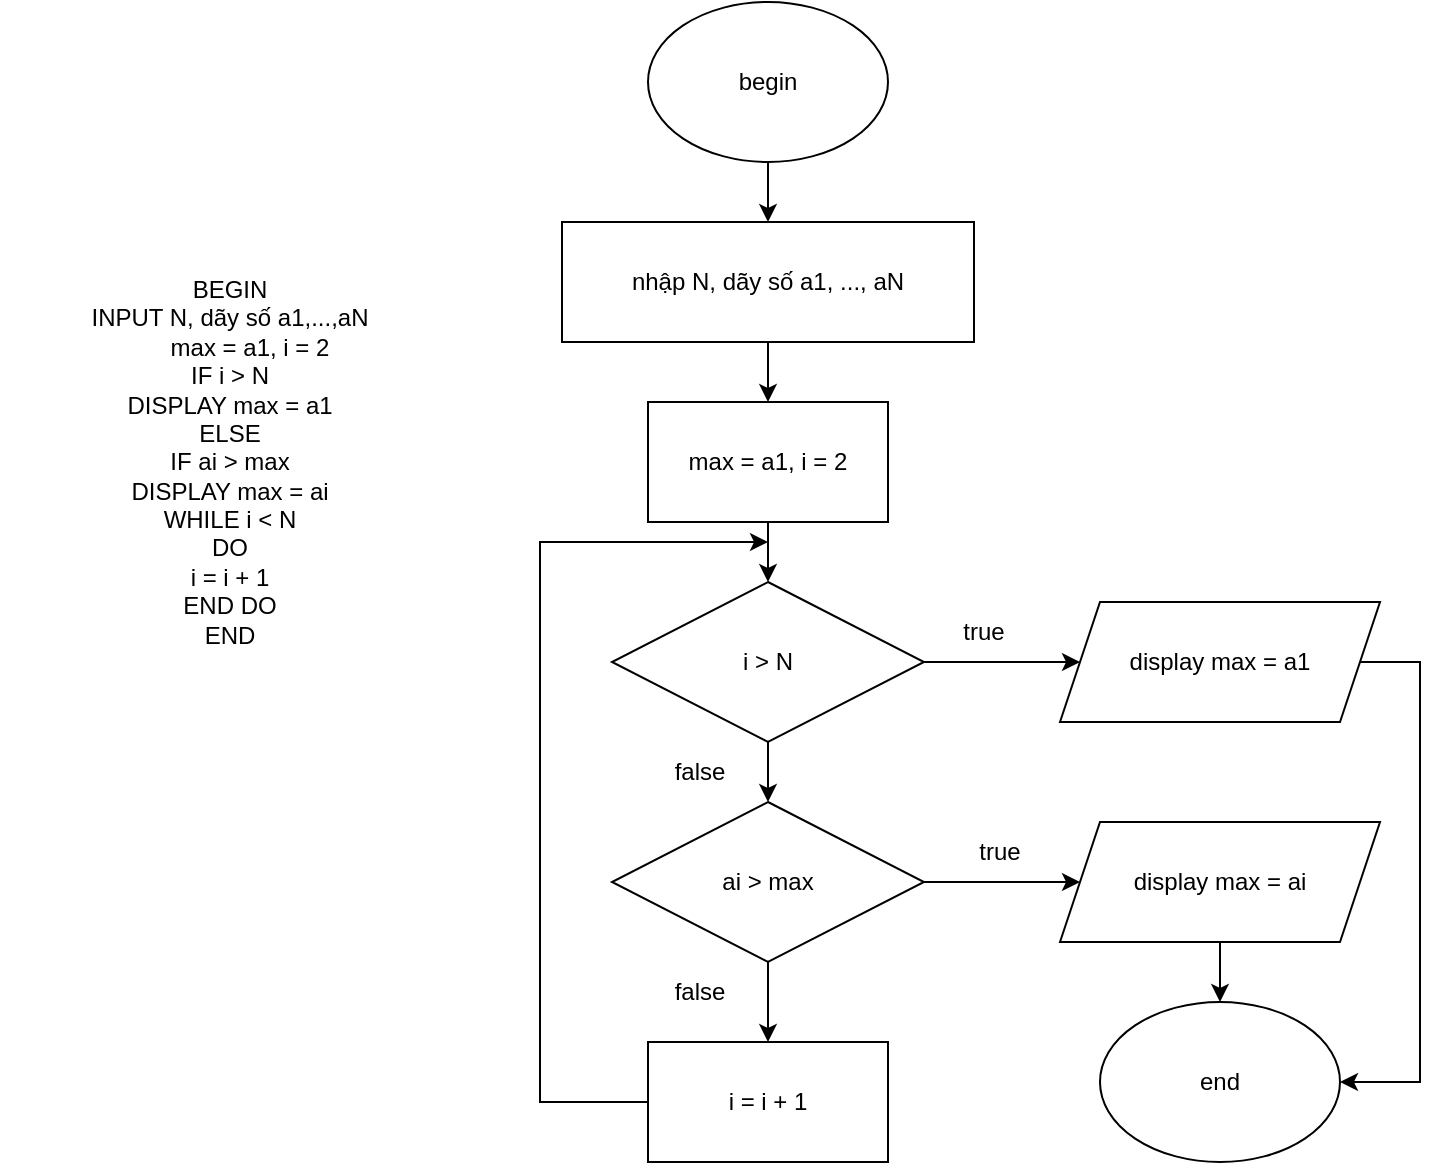<mxfile version="20.2.2" type="device"><diagram id="bzqtc4vb1bjyFLu-daYX" name="Trang-1"><mxGraphModel dx="1038" dy="521" grid="1" gridSize="10" guides="1" tooltips="1" connect="1" arrows="1" fold="1" page="1" pageScale="1" pageWidth="827" pageHeight="1169" math="0" shadow="0"><root><mxCell id="0"/><mxCell id="1" parent="0"/><mxCell id="7F-3qviBeIkaA9SGZRDv-7" value="" style="edgeStyle=orthogonalEdgeStyle;rounded=0;orthogonalLoop=1;jettySize=auto;html=1;" edge="1" parent="1" source="7F-3qviBeIkaA9SGZRDv-1" target="7F-3qviBeIkaA9SGZRDv-2"><mxGeometry relative="1" as="geometry"/></mxCell><mxCell id="7F-3qviBeIkaA9SGZRDv-1" value="begin" style="ellipse;whiteSpace=wrap;html=1;" vertex="1" parent="1"><mxGeometry x="354" y="40" width="120" height="80" as="geometry"/></mxCell><mxCell id="7F-3qviBeIkaA9SGZRDv-8" value="" style="edgeStyle=orthogonalEdgeStyle;rounded=0;orthogonalLoop=1;jettySize=auto;html=1;" edge="1" parent="1" source="7F-3qviBeIkaA9SGZRDv-2" target="7F-3qviBeIkaA9SGZRDv-4"><mxGeometry relative="1" as="geometry"/></mxCell><mxCell id="7F-3qviBeIkaA9SGZRDv-2" value="nhập N, dãy số a1, ..., aN" style="rounded=0;whiteSpace=wrap;html=1;" vertex="1" parent="1"><mxGeometry x="311" y="150" width="206" height="60" as="geometry"/></mxCell><mxCell id="7F-3qviBeIkaA9SGZRDv-6" value="" style="edgeStyle=orthogonalEdgeStyle;rounded=0;orthogonalLoop=1;jettySize=auto;html=1;" edge="1" parent="1" source="7F-3qviBeIkaA9SGZRDv-3" target="7F-3qviBeIkaA9SGZRDv-5"><mxGeometry relative="1" as="geometry"/></mxCell><mxCell id="7F-3qviBeIkaA9SGZRDv-12" value="" style="edgeStyle=orthogonalEdgeStyle;rounded=0;orthogonalLoop=1;jettySize=auto;html=1;" edge="1" parent="1" source="7F-3qviBeIkaA9SGZRDv-3" target="7F-3qviBeIkaA9SGZRDv-10"><mxGeometry relative="1" as="geometry"/></mxCell><mxCell id="7F-3qviBeIkaA9SGZRDv-3" value="i &amp;gt; N" style="rhombus;whiteSpace=wrap;html=1;" vertex="1" parent="1"><mxGeometry x="336" y="330" width="156" height="80" as="geometry"/></mxCell><mxCell id="7F-3qviBeIkaA9SGZRDv-9" value="" style="edgeStyle=orthogonalEdgeStyle;rounded=0;orthogonalLoop=1;jettySize=auto;html=1;" edge="1" parent="1" source="7F-3qviBeIkaA9SGZRDv-4" target="7F-3qviBeIkaA9SGZRDv-3"><mxGeometry relative="1" as="geometry"/></mxCell><mxCell id="7F-3qviBeIkaA9SGZRDv-4" value="max = a1, i = 2" style="rounded=0;whiteSpace=wrap;html=1;" vertex="1" parent="1"><mxGeometry x="354" y="240" width="120" height="60" as="geometry"/></mxCell><mxCell id="7F-3qviBeIkaA9SGZRDv-23" style="edgeStyle=orthogonalEdgeStyle;rounded=0;orthogonalLoop=1;jettySize=auto;html=1;entryX=1;entryY=0.5;entryDx=0;entryDy=0;" edge="1" parent="1" source="7F-3qviBeIkaA9SGZRDv-5" target="7F-3qviBeIkaA9SGZRDv-21"><mxGeometry relative="1" as="geometry"><mxPoint x="770" y="580" as="targetPoint"/><Array as="points"><mxPoint x="740" y="370"/><mxPoint x="740" y="580"/></Array></mxGeometry></mxCell><mxCell id="7F-3qviBeIkaA9SGZRDv-5" value="display max = a1" style="shape=parallelogram;perimeter=parallelogramPerimeter;whiteSpace=wrap;html=1;fixedSize=1;" vertex="1" parent="1"><mxGeometry x="560" y="340" width="160" height="60" as="geometry"/></mxCell><mxCell id="7F-3qviBeIkaA9SGZRDv-13" value="" style="edgeStyle=orthogonalEdgeStyle;rounded=0;orthogonalLoop=1;jettySize=auto;html=1;" edge="1" parent="1" source="7F-3qviBeIkaA9SGZRDv-10" target="7F-3qviBeIkaA9SGZRDv-11"><mxGeometry relative="1" as="geometry"/></mxCell><mxCell id="7F-3qviBeIkaA9SGZRDv-15" value="" style="edgeStyle=orthogonalEdgeStyle;rounded=0;orthogonalLoop=1;jettySize=auto;html=1;" edge="1" parent="1" source="7F-3qviBeIkaA9SGZRDv-10" target="7F-3qviBeIkaA9SGZRDv-14"><mxGeometry relative="1" as="geometry"/></mxCell><mxCell id="7F-3qviBeIkaA9SGZRDv-10" value="ai &amp;gt; max" style="rhombus;whiteSpace=wrap;html=1;" vertex="1" parent="1"><mxGeometry x="336" y="440" width="156" height="80" as="geometry"/></mxCell><mxCell id="7F-3qviBeIkaA9SGZRDv-22" value="" style="edgeStyle=orthogonalEdgeStyle;rounded=0;orthogonalLoop=1;jettySize=auto;html=1;" edge="1" parent="1" source="7F-3qviBeIkaA9SGZRDv-11" target="7F-3qviBeIkaA9SGZRDv-21"><mxGeometry relative="1" as="geometry"/></mxCell><mxCell id="7F-3qviBeIkaA9SGZRDv-11" value="display max = ai" style="shape=parallelogram;perimeter=parallelogramPerimeter;whiteSpace=wrap;html=1;fixedSize=1;" vertex="1" parent="1"><mxGeometry x="560" y="450" width="160" height="60" as="geometry"/></mxCell><mxCell id="7F-3qviBeIkaA9SGZRDv-16" style="edgeStyle=orthogonalEdgeStyle;rounded=0;orthogonalLoop=1;jettySize=auto;html=1;" edge="1" parent="1" source="7F-3qviBeIkaA9SGZRDv-14"><mxGeometry relative="1" as="geometry"><mxPoint x="414" y="310" as="targetPoint"/><Array as="points"><mxPoint x="300" y="590"/><mxPoint x="300" y="310"/></Array></mxGeometry></mxCell><mxCell id="7F-3qviBeIkaA9SGZRDv-14" value="i = i + 1" style="rounded=0;whiteSpace=wrap;html=1;" vertex="1" parent="1"><mxGeometry x="354" y="560" width="120" height="60" as="geometry"/></mxCell><mxCell id="7F-3qviBeIkaA9SGZRDv-17" value="true" style="text;html=1;strokeColor=none;fillColor=none;align=center;verticalAlign=middle;whiteSpace=wrap;rounded=0;" vertex="1" parent="1"><mxGeometry x="492" y="340" width="60" height="30" as="geometry"/></mxCell><mxCell id="7F-3qviBeIkaA9SGZRDv-18" value="false" style="text;html=1;strokeColor=none;fillColor=none;align=center;verticalAlign=middle;whiteSpace=wrap;rounded=0;" vertex="1" parent="1"><mxGeometry x="350" y="410" width="60" height="30" as="geometry"/></mxCell><mxCell id="7F-3qviBeIkaA9SGZRDv-19" value="true" style="text;html=1;strokeColor=none;fillColor=none;align=center;verticalAlign=middle;whiteSpace=wrap;rounded=0;" vertex="1" parent="1"><mxGeometry x="500" y="450" width="60" height="30" as="geometry"/></mxCell><mxCell id="7F-3qviBeIkaA9SGZRDv-20" value="false" style="text;html=1;strokeColor=none;fillColor=none;align=center;verticalAlign=middle;whiteSpace=wrap;rounded=0;" vertex="1" parent="1"><mxGeometry x="350" y="520" width="60" height="30" as="geometry"/></mxCell><mxCell id="7F-3qviBeIkaA9SGZRDv-21" value="end" style="ellipse;whiteSpace=wrap;html=1;" vertex="1" parent="1"><mxGeometry x="580" y="540" width="120" height="80" as="geometry"/></mxCell><mxCell id="7F-3qviBeIkaA9SGZRDv-24" value="&lt;div&gt;BEGIN&lt;/div&gt;&lt;div&gt;INPUT N, dãy số a1,...,aN&lt;/div&gt;&lt;div&gt;&amp;nbsp; &amp;nbsp; &amp;nbsp; max = a1, i = 2&lt;/div&gt;&lt;div&gt;IF i &amp;gt; N&lt;/div&gt;&lt;div&gt;DISPLAY max = a1&lt;/div&gt;&lt;div&gt;ELSE&lt;/div&gt;&lt;div&gt;IF ai &amp;gt; max&lt;/div&gt;&lt;div&gt;DISPLAY max = ai&lt;/div&gt;&lt;div&gt;WHILE i &amp;lt; N&lt;/div&gt;&lt;div&gt;DO&lt;/div&gt;&lt;div&gt;i = i + 1&lt;/div&gt;&lt;div&gt;END DO&lt;/div&gt;&lt;div&gt;END&lt;/div&gt;" style="text;html=1;strokeColor=none;fillColor=none;align=center;verticalAlign=middle;whiteSpace=wrap;rounded=0;" vertex="1" parent="1"><mxGeometry x="30" y="255" width="230" height="30" as="geometry"/></mxCell></root></mxGraphModel></diagram></mxfile>